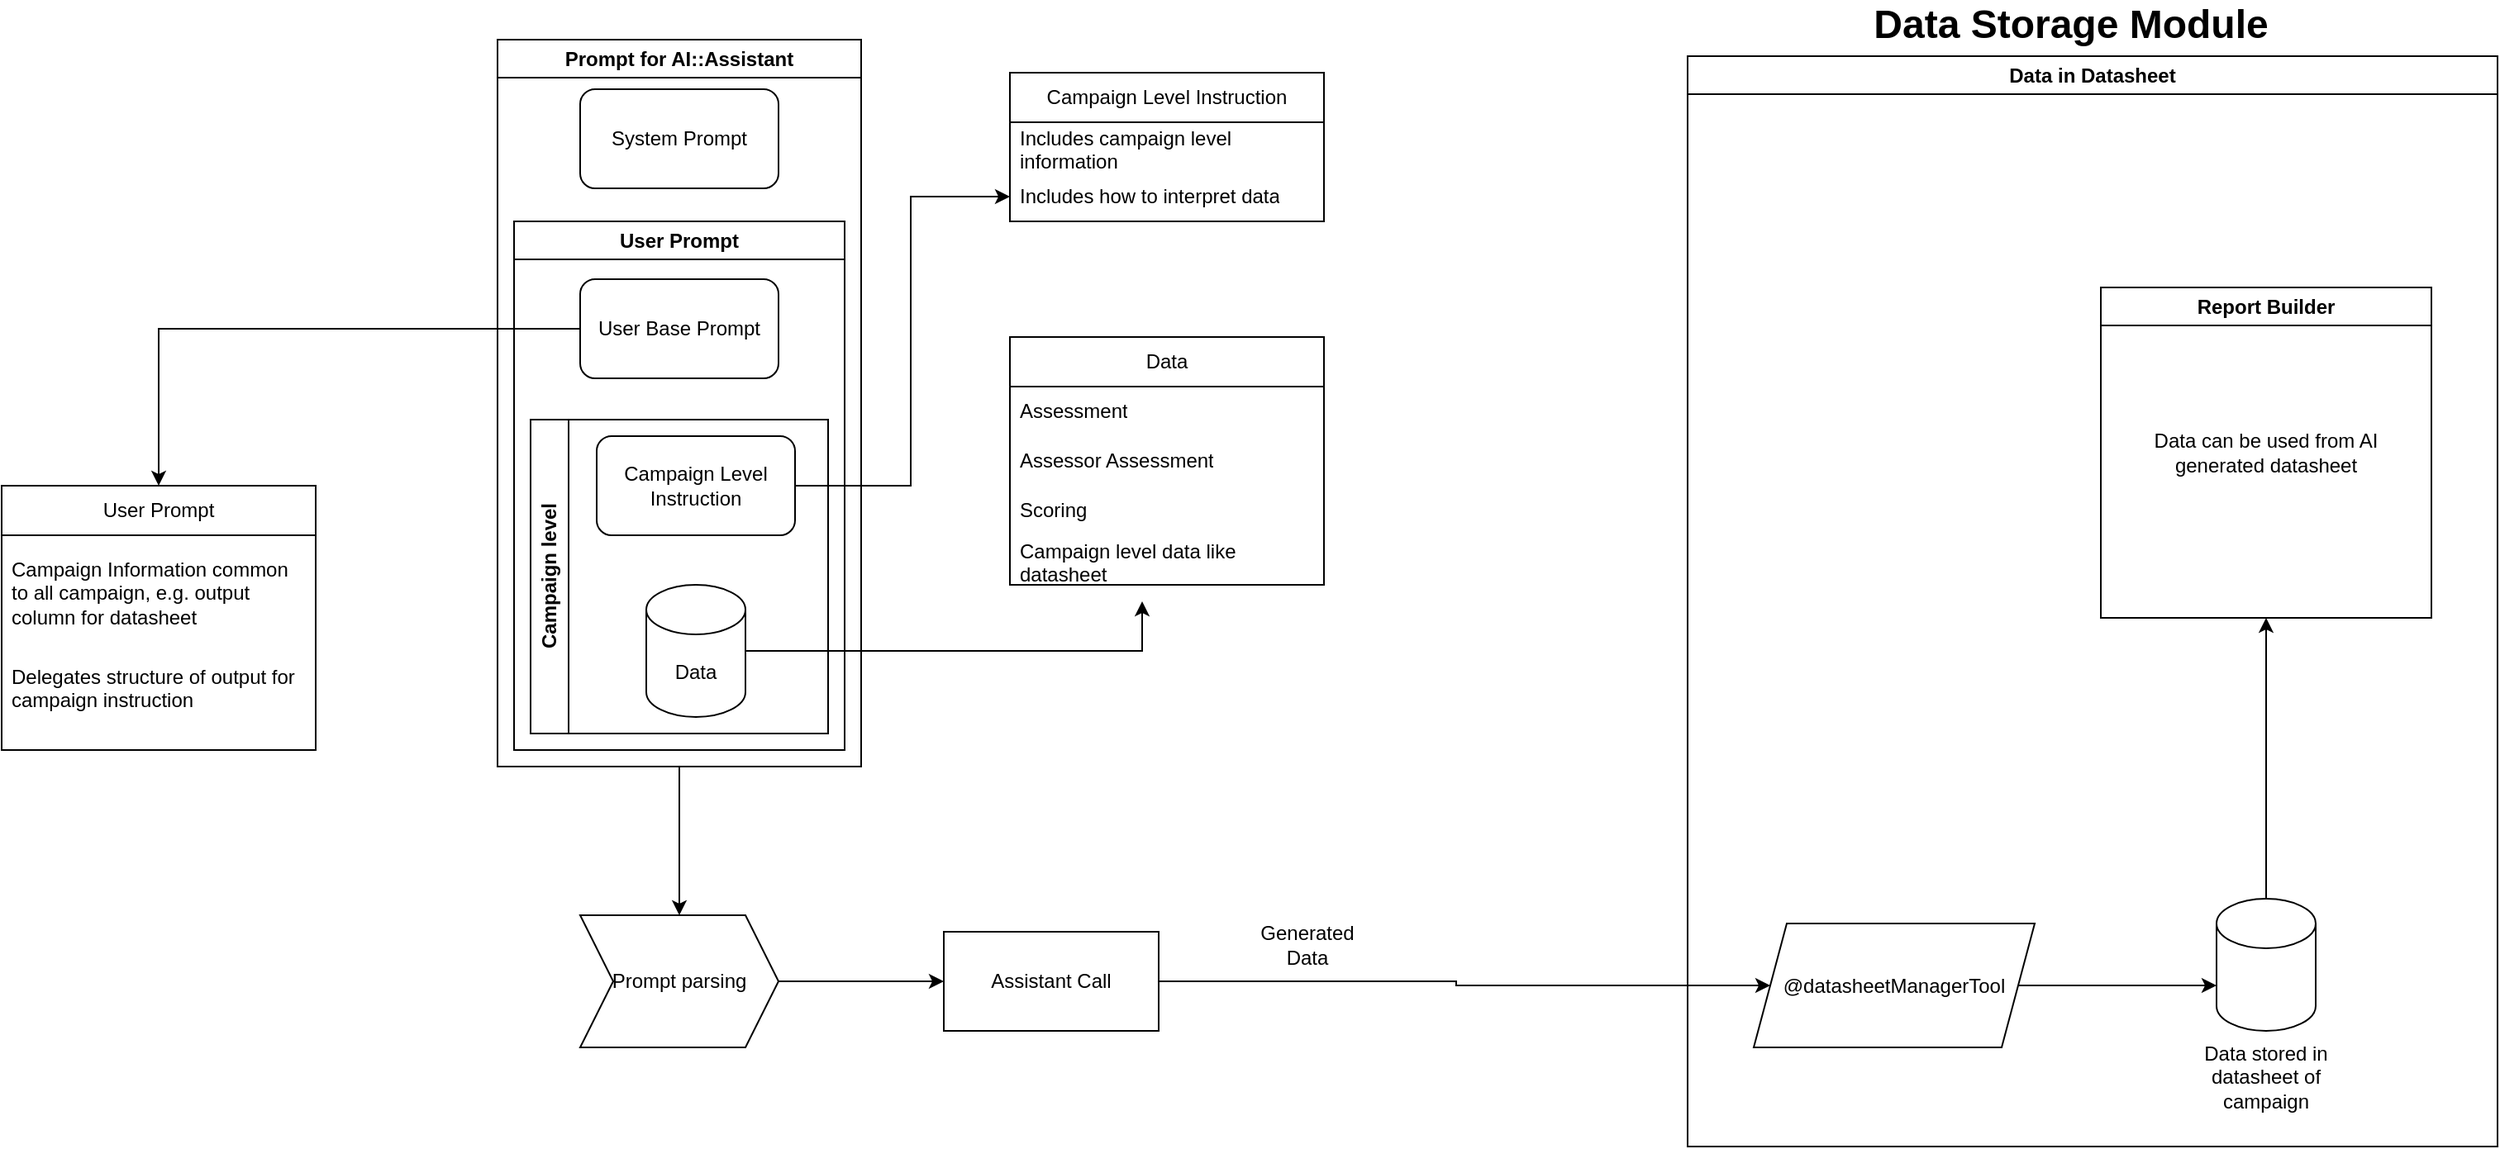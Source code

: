 <mxfile version="27.1.6">
  <diagram name="Page-1" id="SSzMfHvwIdfggM3md5LJ">
    <mxGraphModel dx="1357" dy="919" grid="1" gridSize="10" guides="1" tooltips="1" connect="1" arrows="1" fold="1" page="1" pageScale="1" pageWidth="19200" pageHeight="12000" math="0" shadow="0">
      <root>
        <mxCell id="0" />
        <mxCell id="1" parent="0" />
        <mxCell id="PlvmzQfx7ljTFL7CO23Y-11" style="edgeStyle=orthogonalEdgeStyle;rounded=0;orthogonalLoop=1;jettySize=auto;html=1;exitX=0.5;exitY=1;exitDx=0;exitDy=0;entryX=0.5;entryY=0;entryDx=0;entryDy=0;" parent="1" source="PlvmzQfx7ljTFL7CO23Y-1" target="PlvmzQfx7ljTFL7CO23Y-26" edge="1">
          <mxGeometry relative="1" as="geometry">
            <mxPoint x="570" y="680" as="targetPoint" />
          </mxGeometry>
        </mxCell>
        <mxCell id="PlvmzQfx7ljTFL7CO23Y-1" value="Prompt for AI::Assistant" style="swimlane;whiteSpace=wrap;html=1;" parent="1" vertex="1">
          <mxGeometry x="470" y="140" width="220" height="440" as="geometry" />
        </mxCell>
        <mxCell id="PlvmzQfx7ljTFL7CO23Y-2" value="System Prompt" style="rounded=1;whiteSpace=wrap;html=1;" parent="PlvmzQfx7ljTFL7CO23Y-1" vertex="1">
          <mxGeometry x="50" y="30" width="120" height="60" as="geometry" />
        </mxCell>
        <mxCell id="PlvmzQfx7ljTFL7CO23Y-3" value="User Base Prompt" style="rounded=1;whiteSpace=wrap;html=1;" parent="PlvmzQfx7ljTFL7CO23Y-1" vertex="1">
          <mxGeometry x="50" y="145" width="120" height="60" as="geometry" />
        </mxCell>
        <mxCell id="PlvmzQfx7ljTFL7CO23Y-9" value="Campaign level" style="swimlane;horizontal=0;whiteSpace=wrap;html=1;" parent="PlvmzQfx7ljTFL7CO23Y-1" vertex="1">
          <mxGeometry x="20" y="230" width="180" height="190" as="geometry" />
        </mxCell>
        <mxCell id="PlvmzQfx7ljTFL7CO23Y-4" value="Campaign Level Instruction" style="rounded=1;whiteSpace=wrap;html=1;" parent="PlvmzQfx7ljTFL7CO23Y-9" vertex="1">
          <mxGeometry x="40" y="10" width="120" height="60" as="geometry" />
        </mxCell>
        <mxCell id="PlvmzQfx7ljTFL7CO23Y-8" value="Data" style="shape=cylinder3;whiteSpace=wrap;html=1;boundedLbl=1;backgroundOutline=1;size=15;" parent="PlvmzQfx7ljTFL7CO23Y-9" vertex="1">
          <mxGeometry x="70" y="100" width="60" height="80" as="geometry" />
        </mxCell>
        <mxCell id="CMrl497mcLFZJ8g_c2Jp-8" style="edgeStyle=orthogonalEdgeStyle;rounded=0;orthogonalLoop=1;jettySize=auto;html=1;exitX=1;exitY=0;exitDx=0;exitDy=0;" parent="PlvmzQfx7ljTFL7CO23Y-1" source="CMrl497mcLFZJ8g_c2Jp-7" edge="1">
          <mxGeometry relative="1" as="geometry">
            <mxPoint x="210.069" y="110" as="targetPoint" />
          </mxGeometry>
        </mxCell>
        <mxCell id="CMrl497mcLFZJ8g_c2Jp-7" value="User Prompt" style="swimlane;whiteSpace=wrap;html=1;" parent="PlvmzQfx7ljTFL7CO23Y-1" vertex="1">
          <mxGeometry x="10" y="110" width="200" height="320" as="geometry" />
        </mxCell>
        <mxCell id="PlvmzQfx7ljTFL7CO23Y-13" style="edgeStyle=orthogonalEdgeStyle;rounded=0;orthogonalLoop=1;jettySize=auto;html=1;exitX=1;exitY=0.5;exitDx=0;exitDy=0;entryX=0;entryY=0.5;entryDx=0;entryDy=0;" parent="1" source="PlvmzQfx7ljTFL7CO23Y-26" target="PlvmzQfx7ljTFL7CO23Y-14" edge="1">
          <mxGeometry relative="1" as="geometry">
            <mxPoint x="710" y="710" as="targetPoint" />
            <mxPoint x="620" y="710" as="sourcePoint" />
          </mxGeometry>
        </mxCell>
        <mxCell id="PlvmzQfx7ljTFL7CO23Y-16" style="edgeStyle=orthogonalEdgeStyle;rounded=0;orthogonalLoop=1;jettySize=auto;html=1;exitX=1;exitY=0.5;exitDx=0;exitDy=0;entryX=0;entryY=0.5;entryDx=0;entryDy=0;" parent="1" source="PlvmzQfx7ljTFL7CO23Y-14" target="PlvmzQfx7ljTFL7CO23Y-15" edge="1">
          <mxGeometry relative="1" as="geometry" />
        </mxCell>
        <mxCell id="PlvmzQfx7ljTFL7CO23Y-14" value="Assistant Call" style="rounded=0;whiteSpace=wrap;html=1;" parent="1" vertex="1">
          <mxGeometry x="740" y="680" width="130" height="60" as="geometry" />
        </mxCell>
        <mxCell id="PlvmzQfx7ljTFL7CO23Y-15" value="@datasheetManagerTool" style="shape=parallelogram;perimeter=parallelogramPerimeter;whiteSpace=wrap;html=1;fixedSize=1;" parent="1" vertex="1">
          <mxGeometry x="1230" y="675" width="170" height="75" as="geometry" />
        </mxCell>
        <mxCell id="PlvmzQfx7ljTFL7CO23Y-35" style="edgeStyle=orthogonalEdgeStyle;rounded=0;orthogonalLoop=1;jettySize=auto;html=1;exitX=0.5;exitY=0;exitDx=0;exitDy=0;exitPerimeter=0;entryX=0.5;entryY=1;entryDx=0;entryDy=0;" parent="1" source="PlvmzQfx7ljTFL7CO23Y-17" target="PlvmzQfx7ljTFL7CO23Y-33" edge="1">
          <mxGeometry relative="1" as="geometry" />
        </mxCell>
        <mxCell id="PlvmzQfx7ljTFL7CO23Y-17" value="" style="shape=cylinder3;whiteSpace=wrap;html=1;boundedLbl=1;backgroundOutline=1;size=15;" parent="1" vertex="1">
          <mxGeometry x="1510" y="660" width="60" height="80" as="geometry" />
        </mxCell>
        <mxCell id="PlvmzQfx7ljTFL7CO23Y-18" style="edgeStyle=orthogonalEdgeStyle;rounded=0;orthogonalLoop=1;jettySize=auto;html=1;exitX=1;exitY=0.5;exitDx=0;exitDy=0;entryX=0;entryY=0;entryDx=0;entryDy=52.5;entryPerimeter=0;" parent="1" source="PlvmzQfx7ljTFL7CO23Y-15" target="PlvmzQfx7ljTFL7CO23Y-17" edge="1">
          <mxGeometry relative="1" as="geometry" />
        </mxCell>
        <mxCell id="PlvmzQfx7ljTFL7CO23Y-20" value="Campaign Level Instruction" style="swimlane;fontStyle=0;childLayout=stackLayout;horizontal=1;startSize=30;horizontalStack=0;resizeParent=1;resizeParentMax=0;resizeLast=0;collapsible=1;marginBottom=0;whiteSpace=wrap;html=1;" parent="1" vertex="1">
          <mxGeometry x="780" y="160" width="190" height="90" as="geometry" />
        </mxCell>
        <mxCell id="PlvmzQfx7ljTFL7CO23Y-21" value="Includes campaign level information" style="text;strokeColor=none;fillColor=none;align=left;verticalAlign=middle;spacingLeft=4;spacingRight=4;overflow=hidden;points=[[0,0.5],[1,0.5]];portConstraint=eastwest;rotatable=0;whiteSpace=wrap;html=1;" parent="PlvmzQfx7ljTFL7CO23Y-20" vertex="1">
          <mxGeometry y="30" width="190" height="30" as="geometry" />
        </mxCell>
        <mxCell id="PlvmzQfx7ljTFL7CO23Y-23" value="Includes how to interpret data" style="text;strokeColor=none;fillColor=none;align=left;verticalAlign=middle;spacingLeft=4;spacingRight=4;overflow=hidden;points=[[0,0.5],[1,0.5]];portConstraint=eastwest;rotatable=0;whiteSpace=wrap;html=1;" parent="PlvmzQfx7ljTFL7CO23Y-20" vertex="1">
          <mxGeometry y="60" width="190" height="30" as="geometry" />
        </mxCell>
        <mxCell id="PlvmzQfx7ljTFL7CO23Y-24" style="edgeStyle=orthogonalEdgeStyle;rounded=0;orthogonalLoop=1;jettySize=auto;html=1;exitX=1;exitY=0.5;exitDx=0;exitDy=0;entryX=0;entryY=0.5;entryDx=0;entryDy=0;" parent="1" source="PlvmzQfx7ljTFL7CO23Y-4" edge="1">
          <mxGeometry relative="1" as="geometry">
            <mxPoint x="780" y="235" as="targetPoint" />
            <Array as="points">
              <mxPoint x="720" y="410" />
              <mxPoint x="720" y="235" />
            </Array>
          </mxGeometry>
        </mxCell>
        <mxCell id="PlvmzQfx7ljTFL7CO23Y-26" value="Prompt parsing" style="shape=step;perimeter=stepPerimeter;whiteSpace=wrap;html=1;fixedSize=1;" parent="1" vertex="1">
          <mxGeometry x="520" y="670" width="120" height="80" as="geometry" />
        </mxCell>
        <mxCell id="PlvmzQfx7ljTFL7CO23Y-27" value="Data" style="swimlane;fontStyle=0;childLayout=stackLayout;horizontal=1;startSize=30;horizontalStack=0;resizeParent=1;resizeParentMax=0;resizeLast=0;collapsible=1;marginBottom=0;whiteSpace=wrap;html=1;" parent="1" vertex="1">
          <mxGeometry x="780" y="320" width="190" height="150" as="geometry" />
        </mxCell>
        <mxCell id="PlvmzQfx7ljTFL7CO23Y-28" value="Assessment" style="text;strokeColor=none;fillColor=none;align=left;verticalAlign=middle;spacingLeft=4;spacingRight=4;overflow=hidden;points=[[0,0.5],[1,0.5]];portConstraint=eastwest;rotatable=0;whiteSpace=wrap;html=1;" parent="PlvmzQfx7ljTFL7CO23Y-27" vertex="1">
          <mxGeometry y="30" width="190" height="30" as="geometry" />
        </mxCell>
        <mxCell id="PlvmzQfx7ljTFL7CO23Y-29" value="Assessor Assessment" style="text;strokeColor=none;fillColor=none;align=left;verticalAlign=middle;spacingLeft=4;spacingRight=4;overflow=hidden;points=[[0,0.5],[1,0.5]];portConstraint=eastwest;rotatable=0;whiteSpace=wrap;html=1;" parent="PlvmzQfx7ljTFL7CO23Y-27" vertex="1">
          <mxGeometry y="60" width="190" height="30" as="geometry" />
        </mxCell>
        <mxCell id="PlvmzQfx7ljTFL7CO23Y-30" value="Scoring" style="text;strokeColor=none;fillColor=none;align=left;verticalAlign=middle;spacingLeft=4;spacingRight=4;overflow=hidden;points=[[0,0.5],[1,0.5]];portConstraint=eastwest;rotatable=0;whiteSpace=wrap;html=1;" parent="PlvmzQfx7ljTFL7CO23Y-27" vertex="1">
          <mxGeometry y="90" width="190" height="30" as="geometry" />
        </mxCell>
        <mxCell id="PlvmzQfx7ljTFL7CO23Y-32" value="Campaign level data like datasheet&lt;div&gt;&lt;br&gt;&lt;div&gt;&lt;div&gt;&lt;br&gt;&lt;/div&gt;&lt;/div&gt;&lt;/div&gt;" style="text;strokeColor=none;fillColor=none;align=left;verticalAlign=middle;spacingLeft=4;spacingRight=4;overflow=hidden;points=[[0,0.5],[1,0.5]];portConstraint=eastwest;rotatable=0;whiteSpace=wrap;html=1;" parent="PlvmzQfx7ljTFL7CO23Y-27" vertex="1">
          <mxGeometry y="120" width="190" height="30" as="geometry" />
        </mxCell>
        <mxCell id="PlvmzQfx7ljTFL7CO23Y-31" style="edgeStyle=orthogonalEdgeStyle;rounded=0;orthogonalLoop=1;jettySize=auto;html=1;exitX=1;exitY=0.5;exitDx=0;exitDy=0;exitPerimeter=0;" parent="1" source="PlvmzQfx7ljTFL7CO23Y-8" edge="1">
          <mxGeometry relative="1" as="geometry">
            <mxPoint x="690" y="555" as="sourcePoint" />
            <mxPoint x="860" y="480" as="targetPoint" />
            <Array as="points">
              <mxPoint x="860" y="510" />
            </Array>
          </mxGeometry>
        </mxCell>
        <mxCell id="PlvmzQfx7ljTFL7CO23Y-33" value="Report Builder" style="swimlane;whiteSpace=wrap;html=1;" parent="1" vertex="1">
          <mxGeometry x="1440" y="290" width="200" height="200" as="geometry" />
        </mxCell>
        <mxCell id="PlvmzQfx7ljTFL7CO23Y-34" value="Data can be used from AI generated datasheet" style="text;html=1;align=center;verticalAlign=middle;whiteSpace=wrap;rounded=0;" parent="PlvmzQfx7ljTFL7CO23Y-33" vertex="1">
          <mxGeometry x="15" y="35" width="170" height="130" as="geometry" />
        </mxCell>
        <mxCell id="CMrl497mcLFZJ8g_c2Jp-1" value="User Prompt" style="swimlane;fontStyle=0;childLayout=stackLayout;horizontal=1;startSize=30;horizontalStack=0;resizeParent=1;resizeParentMax=0;resizeLast=0;collapsible=1;marginBottom=0;whiteSpace=wrap;html=1;" parent="1" vertex="1">
          <mxGeometry x="170" y="410" width="190" height="160" as="geometry" />
        </mxCell>
        <mxCell id="CMrl497mcLFZJ8g_c2Jp-2" value="Campaign Information common to all campaign, e.g. output column for datasheet" style="text;strokeColor=none;fillColor=none;align=left;verticalAlign=middle;spacingLeft=4;spacingRight=4;overflow=hidden;points=[[0,0.5],[1,0.5]];portConstraint=eastwest;rotatable=0;whiteSpace=wrap;html=1;" parent="CMrl497mcLFZJ8g_c2Jp-1" vertex="1">
          <mxGeometry y="30" width="190" height="70" as="geometry" />
        </mxCell>
        <mxCell id="CMrl497mcLFZJ8g_c2Jp-3" value="Delegates structure of output for campaign instruction&lt;div&gt;&lt;br&gt;&lt;/div&gt;" style="text;strokeColor=none;fillColor=none;align=left;verticalAlign=middle;spacingLeft=4;spacingRight=4;overflow=hidden;points=[[0,0.5],[1,0.5]];portConstraint=eastwest;rotatable=0;whiteSpace=wrap;html=1;" parent="CMrl497mcLFZJ8g_c2Jp-1" vertex="1">
          <mxGeometry y="100" width="190" height="60" as="geometry" />
        </mxCell>
        <mxCell id="CMrl497mcLFZJ8g_c2Jp-4" style="edgeStyle=orthogonalEdgeStyle;rounded=0;orthogonalLoop=1;jettySize=auto;html=1;exitX=0;exitY=0.5;exitDx=0;exitDy=0;" parent="1" source="PlvmzQfx7ljTFL7CO23Y-3" target="CMrl497mcLFZJ8g_c2Jp-1" edge="1">
          <mxGeometry relative="1" as="geometry" />
        </mxCell>
        <mxCell id="CMrl497mcLFZJ8g_c2Jp-5" value="Generated Data" style="text;html=1;align=center;verticalAlign=middle;whiteSpace=wrap;rounded=0;" parent="1" vertex="1">
          <mxGeometry x="930" y="672.5" width="60" height="30" as="geometry" />
        </mxCell>
        <mxCell id="2Rf-Foa6_MN_TzK8YG6o-1" value="Data in Datasheet" style="swimlane;whiteSpace=wrap;html=1;" vertex="1" parent="1">
          <mxGeometry x="1190" y="150" width="490" height="660" as="geometry" />
        </mxCell>
        <mxCell id="PlvmzQfx7ljTFL7CO23Y-19" value="Data stored in datasheet of campaign&lt;div&gt;&lt;br&gt;&lt;/div&gt;" style="text;html=1;align=center;verticalAlign=middle;whiteSpace=wrap;rounded=0;" parent="2Rf-Foa6_MN_TzK8YG6o-1" vertex="1">
          <mxGeometry x="295" y="600" width="110" height="50" as="geometry" />
        </mxCell>
        <mxCell id="2Rf-Foa6_MN_TzK8YG6o-3" value="&lt;b&gt;&lt;font style=&quot;font-size: 24px;&quot;&gt;Data Storage Module&lt;/font&gt;&lt;/b&gt;" style="text;html=1;align=center;verticalAlign=middle;whiteSpace=wrap;rounded=0;" vertex="1" parent="1">
          <mxGeometry x="1272.5" y="121" width="297.5" height="19" as="geometry" />
        </mxCell>
      </root>
    </mxGraphModel>
  </diagram>
</mxfile>
